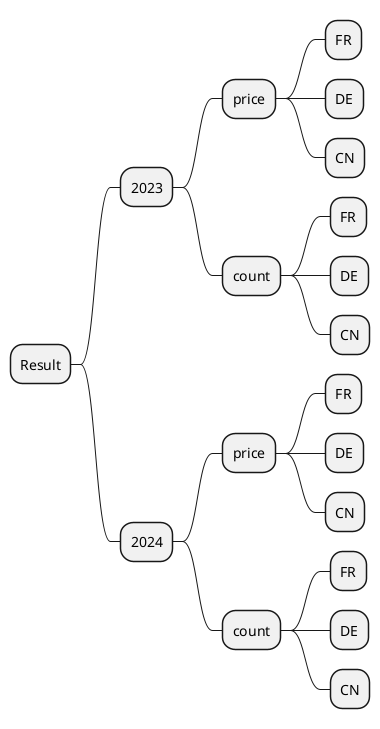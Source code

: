 @startmindmap
left to right direction

* Result
** 2023
*** price
**** FR
**** DE
**** CN
*** count
**** FR
**** DE
**** CN
** 2024
*** price
**** FR
**** DE
**** CN
*** count
**** FR
**** DE
**** CN
@endmindmap